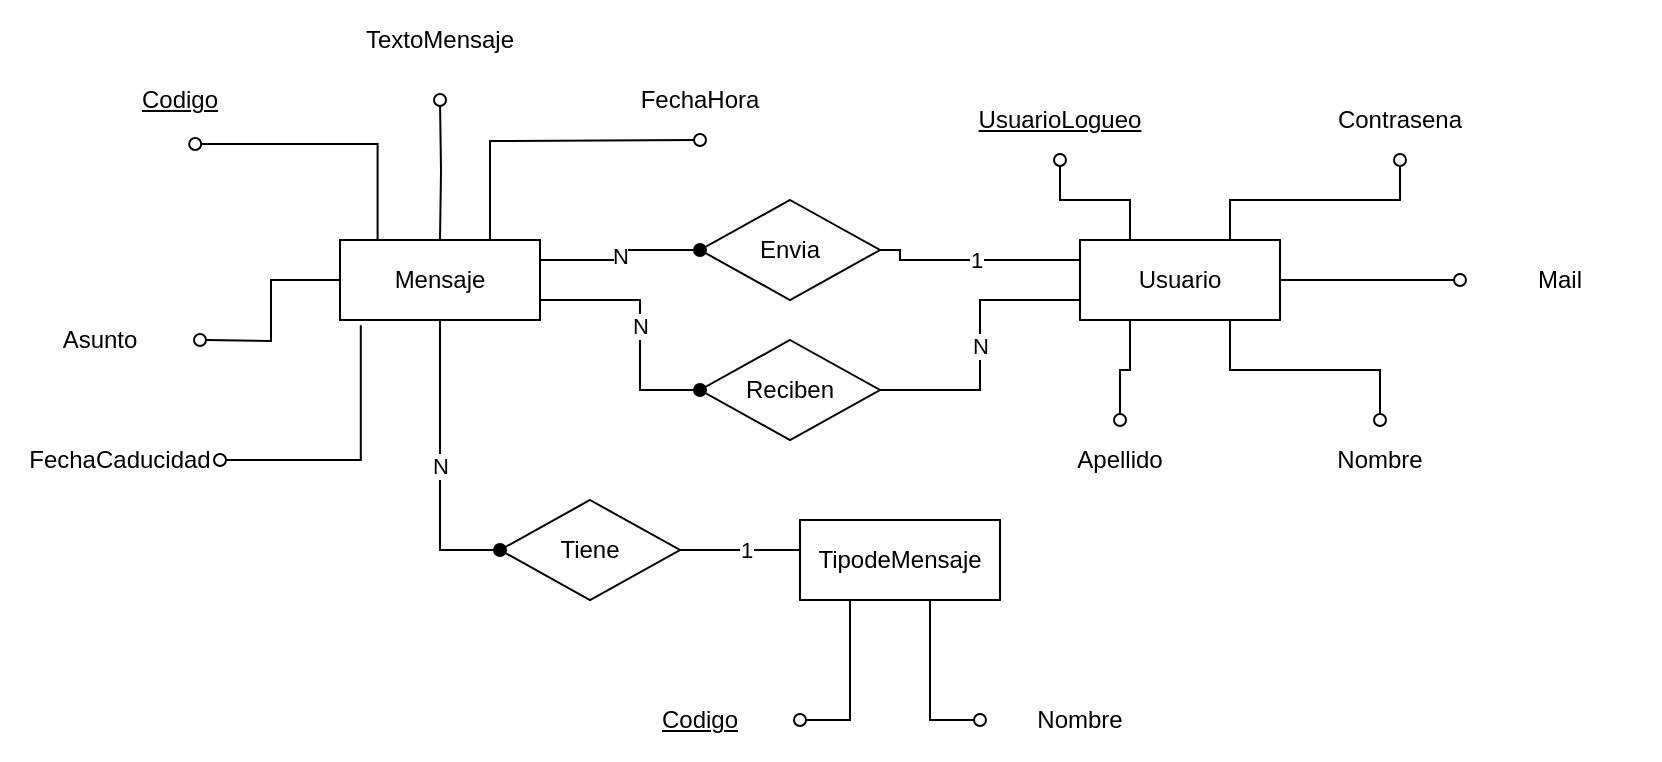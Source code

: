 <mxfile version="14.6.13" type="device" pages="3"><diagram id="nvUQefnVhXCPEako8t92" name="Página-1"><mxGraphModel dx="1024" dy="592" grid="1" gridSize="10" guides="1" tooltips="1" connect="1" arrows="1" fold="1" page="1" pageScale="1" pageWidth="827" pageHeight="1169" math="0" shadow="0"><root><mxCell id="0"/><mxCell id="1" parent="0"/><mxCell id="l-o54mw9uNWaxVMRK53D-40" value="FechaCaducidad" style="ellipse;whiteSpace=wrap;html=1;align=center;strokeColor=none;spacingLeft=0;" parent="1" vertex="1"><mxGeometry x="100" y="310" width="100" height="40" as="geometry"/></mxCell><mxCell id="l-o54mw9uNWaxVMRK53D-1" value="&lt;u&gt;Codigo&lt;/u&gt;" style="ellipse;whiteSpace=wrap;html=1;align=center;strokeColor=none;spacingLeft=0;" parent="1" vertex="1"><mxGeometry x="130" y="130" width="100" height="40" as="geometry"/></mxCell><mxCell id="l-o54mw9uNWaxVMRK53D-3" value="Usuario" style="whiteSpace=wrap;html=1;align=center;spacingLeft=0;" parent="1" vertex="1"><mxGeometry x="630" y="220" width="100" height="40" as="geometry"/></mxCell><mxCell id="l-o54mw9uNWaxVMRK53D-4" value="TipodeMensaje" style="whiteSpace=wrap;html=1;align=center;spacingLeft=0;" parent="1" vertex="1"><mxGeometry x="490" y="360" width="100" height="40" as="geometry"/></mxCell><mxCell id="l-o54mw9uNWaxVMRK53D-5" style="edgeStyle=orthogonalEdgeStyle;rounded=0;orthogonalLoop=1;jettySize=auto;html=1;exitX=0.576;exitY=1.05;exitDx=0;exitDy=0;entryX=0.188;entryY=0.1;entryDx=0;entryDy=0;startArrow=oval;startFill=0;endArrow=none;endFill=0;entryPerimeter=0;exitPerimeter=0;spacingLeft=0;" parent="1" source="l-o54mw9uNWaxVMRK53D-1" target="l-o54mw9uNWaxVMRK53D-7" edge="1"><mxGeometry relative="1" as="geometry"><mxPoint x="270" y="140" as="sourcePoint"/><mxPoint x="320" y="200" as="targetPoint"/></mxGeometry></mxCell><mxCell id="l-o54mw9uNWaxVMRK53D-6" value="FechaHora" style="ellipse;whiteSpace=wrap;html=1;align=center;strokeColor=none;spacingLeft=0;" parent="1" vertex="1"><mxGeometry x="390" y="130" width="100" height="40" as="geometry"/></mxCell><mxCell id="l-o54mw9uNWaxVMRK53D-7" value="Mensaje" style="whiteSpace=wrap;html=1;align=center;spacingLeft=0;" parent="1" vertex="1"><mxGeometry x="260" y="220" width="100" height="40" as="geometry"/></mxCell><mxCell id="l-o54mw9uNWaxVMRK53D-8" style="edgeStyle=orthogonalEdgeStyle;rounded=0;orthogonalLoop=1;jettySize=auto;html=1;exitX=0.5;exitY=1;exitDx=0;exitDy=0;startArrow=oval;startFill=0;endArrow=none;endFill=0;entryX=0.75;entryY=0;entryDx=0;entryDy=0;spacingLeft=0;" parent="1" target="l-o54mw9uNWaxVMRK53D-7" edge="1"><mxGeometry relative="1" as="geometry"><mxPoint x="440" y="170" as="sourcePoint"/><mxPoint x="338" y="214" as="targetPoint"/></mxGeometry></mxCell><mxCell id="l-o54mw9uNWaxVMRK53D-9" style="edgeStyle=orthogonalEdgeStyle;rounded=0;orthogonalLoop=1;jettySize=auto;html=1;exitX=0.5;exitY=1;exitDx=0;exitDy=0;entryX=0.5;entryY=0;entryDx=0;entryDy=0;startArrow=oval;startFill=0;endArrow=none;endFill=0;spacingLeft=0;" parent="1" target="l-o54mw9uNWaxVMRK53D-7" edge="1"><mxGeometry relative="1" as="geometry"><mxPoint x="310" y="150" as="sourcePoint"/><mxPoint x="351.2" y="362" as="targetPoint"/></mxGeometry></mxCell><mxCell id="l-o54mw9uNWaxVMRK53D-12" style="edgeStyle=orthogonalEdgeStyle;rounded=0;orthogonalLoop=1;jettySize=auto;html=1;exitX=1;exitY=0.5;exitDx=0;exitDy=0;entryX=0.104;entryY=1.065;entryDx=0;entryDy=0;startArrow=oval;startFill=0;endArrow=none;endFill=0;spacingLeft=0;entryPerimeter=0;" parent="1" source="l-o54mw9uNWaxVMRK53D-40" target="l-o54mw9uNWaxVMRK53D-7" edge="1"><mxGeometry relative="1" as="geometry"><mxPoint x="120" y="420" as="sourcePoint"/><mxPoint x="170" y="480" as="targetPoint"/></mxGeometry></mxCell><mxCell id="l-o54mw9uNWaxVMRK53D-13" value="&lt;u&gt;Codigo&lt;/u&gt;" style="ellipse;whiteSpace=wrap;html=1;align=center;strokeColor=none;spacingLeft=0;" parent="1" vertex="1"><mxGeometry x="390" y="440" width="100" height="40" as="geometry"/></mxCell><mxCell id="l-o54mw9uNWaxVMRK53D-14" value="Nombre" style="ellipse;whiteSpace=wrap;html=1;align=center;strokeColor=none;spacingLeft=0;" parent="1" vertex="1"><mxGeometry x="580" y="440" width="100" height="40" as="geometry"/></mxCell><mxCell id="l-o54mw9uNWaxVMRK53D-15" style="edgeStyle=orthogonalEdgeStyle;rounded=0;orthogonalLoop=1;jettySize=auto;html=1;exitX=1;exitY=0.5;exitDx=0;exitDy=0;entryX=0.25;entryY=1;entryDx=0;entryDy=0;startArrow=oval;startFill=0;endArrow=none;endFill=0;spacingLeft=0;" parent="1" source="l-o54mw9uNWaxVMRK53D-13" target="l-o54mw9uNWaxVMRK53D-4" edge="1"><mxGeometry relative="1" as="geometry"><mxPoint x="450" y="400" as="sourcePoint"/><mxPoint x="470" y="520" as="targetPoint"/></mxGeometry></mxCell><mxCell id="l-o54mw9uNWaxVMRK53D-16" style="rounded=0;orthogonalLoop=1;jettySize=auto;html=1;exitX=0;exitY=0.5;exitDx=0;exitDy=0;startArrow=oval;startFill=0;endArrow=none;endFill=0;spacingLeft=0;edgeStyle=orthogonalEdgeStyle;" parent="1" source="l-o54mw9uNWaxVMRK53D-14" edge="1"><mxGeometry relative="1" as="geometry"><mxPoint x="640" y="520" as="sourcePoint"/><mxPoint x="555" y="400" as="targetPoint"/><Array as="points"><mxPoint x="555" y="460"/></Array></mxGeometry></mxCell><mxCell id="l-o54mw9uNWaxVMRK53D-17" value="&lt;u&gt;UsuarioLogueo&lt;/u&gt;" style="ellipse;whiteSpace=wrap;html=1;align=center;strokeColor=none;spacingLeft=0;" parent="1" vertex="1"><mxGeometry x="570" y="140" width="100" height="40" as="geometry"/></mxCell><mxCell id="l-o54mw9uNWaxVMRK53D-18" value="Contrasena" style="ellipse;whiteSpace=wrap;html=1;align=center;strokeColor=none;spacingLeft=0;" parent="1" vertex="1"><mxGeometry x="740" y="140" width="100" height="40" as="geometry"/></mxCell><mxCell id="l-o54mw9uNWaxVMRK53D-19" value="Nombre" style="ellipse;whiteSpace=wrap;html=1;align=center;strokeColor=none;spacingLeft=0;" parent="1" vertex="1"><mxGeometry x="730" y="310" width="100" height="40" as="geometry"/></mxCell><mxCell id="l-o54mw9uNWaxVMRK53D-20" value="Apellido" style="ellipse;whiteSpace=wrap;html=1;align=center;strokeColor=none;spacingLeft=0;" parent="1" vertex="1"><mxGeometry x="600" y="310" width="100" height="40" as="geometry"/></mxCell><mxCell id="l-o54mw9uNWaxVMRK53D-21" value="Mail" style="ellipse;whiteSpace=wrap;html=1;align=center;strokeColor=none;spacingLeft=0;" parent="1" vertex="1"><mxGeometry x="820" y="220" width="100" height="40" as="geometry"/></mxCell><mxCell id="l-o54mw9uNWaxVMRK53D-22" style="edgeStyle=orthogonalEdgeStyle;rounded=0;orthogonalLoop=1;jettySize=auto;html=1;exitX=0.5;exitY=1;exitDx=0;exitDy=0;entryX=0.25;entryY=0;entryDx=0;entryDy=0;startArrow=oval;startFill=0;endArrow=none;endFill=0;spacingLeft=0;" parent="1" source="l-o54mw9uNWaxVMRK53D-17" target="l-o54mw9uNWaxVMRK53D-3" edge="1"><mxGeometry relative="1" as="geometry"><mxPoint x="560" y="210" as="sourcePoint"/><mxPoint x="560" y="280" as="targetPoint"/></mxGeometry></mxCell><mxCell id="l-o54mw9uNWaxVMRK53D-23" style="edgeStyle=orthogonalEdgeStyle;rounded=0;orthogonalLoop=1;jettySize=auto;html=1;exitX=0.5;exitY=1;exitDx=0;exitDy=0;entryX=0.75;entryY=0;entryDx=0;entryDy=0;startArrow=oval;startFill=0;endArrow=none;endFill=0;spacingLeft=0;" parent="1" source="l-o54mw9uNWaxVMRK53D-18" target="l-o54mw9uNWaxVMRK53D-3" edge="1"><mxGeometry relative="1" as="geometry"><mxPoint x="910" y="160" as="sourcePoint"/><mxPoint x="910" y="230" as="targetPoint"/></mxGeometry></mxCell><mxCell id="l-o54mw9uNWaxVMRK53D-24" style="edgeStyle=orthogonalEdgeStyle;rounded=0;orthogonalLoop=1;jettySize=auto;html=1;exitX=0;exitY=0.5;exitDx=0;exitDy=0;entryX=1;entryY=0.5;entryDx=0;entryDy=0;startArrow=oval;startFill=0;endArrow=none;endFill=0;spacingLeft=0;" parent="1" source="l-o54mw9uNWaxVMRK53D-21" target="l-o54mw9uNWaxVMRK53D-3" edge="1"><mxGeometry relative="1" as="geometry"><mxPoint x="930" y="240" as="sourcePoint"/><mxPoint x="930" y="310" as="targetPoint"/></mxGeometry></mxCell><mxCell id="l-o54mw9uNWaxVMRK53D-25" style="edgeStyle=orthogonalEdgeStyle;rounded=0;orthogonalLoop=1;jettySize=auto;html=1;exitX=0.5;exitY=0;exitDx=0;exitDy=0;entryX=0.25;entryY=1;entryDx=0;entryDy=0;startArrow=oval;startFill=0;endArrow=none;endFill=0;spacingLeft=0;" parent="1" source="l-o54mw9uNWaxVMRK53D-20" target="l-o54mw9uNWaxVMRK53D-3" edge="1"><mxGeometry relative="1" as="geometry"><mxPoint x="540" y="340" as="sourcePoint"/><mxPoint x="540" y="410" as="targetPoint"/></mxGeometry></mxCell><mxCell id="l-o54mw9uNWaxVMRK53D-26" style="edgeStyle=orthogonalEdgeStyle;rounded=0;orthogonalLoop=1;jettySize=auto;html=1;exitX=0.5;exitY=0;exitDx=0;exitDy=0;entryX=0.75;entryY=1;entryDx=0;entryDy=0;startArrow=oval;startFill=0;endArrow=none;endFill=0;spacingLeft=0;" parent="1" source="l-o54mw9uNWaxVMRK53D-19" target="l-o54mw9uNWaxVMRK53D-3" edge="1"><mxGeometry relative="1" as="geometry"><mxPoint x="890" y="300" as="sourcePoint"/><mxPoint x="890" y="370" as="targetPoint"/></mxGeometry></mxCell><mxCell id="l-o54mw9uNWaxVMRK53D-29" value="Tiene" style="shape=rhombus;perimeter=rhombusPerimeter;whiteSpace=wrap;html=1;align=center;spacingLeft=0;" parent="1" vertex="1"><mxGeometry x="340" y="350" width="90" height="50" as="geometry"/></mxCell><mxCell id="l-o54mw9uNWaxVMRK53D-30" value="N" style="edgeStyle=orthogonalEdgeStyle;rounded=0;orthogonalLoop=1;jettySize=auto;html=1;exitX=0;exitY=0.5;exitDx=0;exitDy=0;entryX=0.5;entryY=1;entryDx=0;entryDy=0;startArrow=oval;startFill=1;endArrow=none;endFill=0;spacingLeft=0;" parent="1" source="l-o54mw9uNWaxVMRK53D-29" target="l-o54mw9uNWaxVMRK53D-7" edge="1"><mxGeometry relative="1" as="geometry"><mxPoint x="290" y="512.75" as="sourcePoint"/><mxPoint x="260" y="472.75" as="targetPoint"/></mxGeometry></mxCell><mxCell id="l-o54mw9uNWaxVMRK53D-31" value="1" style="edgeStyle=orthogonalEdgeStyle;rounded=0;orthogonalLoop=1;jettySize=auto;html=1;entryX=0;entryY=0.5;entryDx=0;entryDy=0;startArrow=none;startFill=0;endArrow=none;endFill=0;exitX=1;exitY=0.5;exitDx=0;exitDy=0;spacingLeft=0;" parent="1" source="l-o54mw9uNWaxVMRK53D-29" target="l-o54mw9uNWaxVMRK53D-4" edge="1"><mxGeometry relative="1" as="geometry"><Array as="points"><mxPoint x="490" y="375"/></Array><mxPoint x="460" y="512.75" as="sourcePoint"/><mxPoint x="460" y="552.75" as="targetPoint"/></mxGeometry></mxCell><mxCell id="l-o54mw9uNWaxVMRK53D-32" value="Envia" style="shape=rhombus;perimeter=rhombusPerimeter;whiteSpace=wrap;html=1;align=center;spacingLeft=0;" parent="1" vertex="1"><mxGeometry x="440" y="200" width="90" height="50" as="geometry"/></mxCell><mxCell id="l-o54mw9uNWaxVMRK53D-33" value="N" style="edgeStyle=orthogonalEdgeStyle;rounded=0;orthogonalLoop=1;jettySize=auto;html=1;exitX=0;exitY=0.5;exitDx=0;exitDy=0;entryX=1;entryY=0.25;entryDx=0;entryDy=0;startArrow=oval;startFill=1;endArrow=none;endFill=0;spacingLeft=0;" parent="1" source="l-o54mw9uNWaxVMRK53D-32" target="l-o54mw9uNWaxVMRK53D-7" edge="1"><mxGeometry relative="1" as="geometry"><mxPoint x="460" y="310" as="sourcePoint"/><mxPoint x="380" y="310" as="targetPoint"/></mxGeometry></mxCell><mxCell id="l-o54mw9uNWaxVMRK53D-34" value="1" style="edgeStyle=orthogonalEdgeStyle;rounded=0;orthogonalLoop=1;jettySize=auto;html=1;exitX=1;exitY=0.5;exitDx=0;exitDy=0;entryX=0;entryY=0.25;entryDx=0;entryDy=0;startArrow=none;startFill=0;endArrow=none;endFill=0;spacingLeft=0;" parent="1" source="l-o54mw9uNWaxVMRK53D-32" target="l-o54mw9uNWaxVMRK53D-3" edge="1"><mxGeometry relative="1" as="geometry"><Array as="points"><mxPoint x="540" y="225"/><mxPoint x="540" y="230"/></Array><mxPoint x="500" y="290" as="sourcePoint"/><mxPoint x="455" y="350" as="targetPoint"/></mxGeometry></mxCell><mxCell id="l-o54mw9uNWaxVMRK53D-35" value="Reciben" style="shape=rhombus;perimeter=rhombusPerimeter;whiteSpace=wrap;html=1;align=center;spacingLeft=0;" parent="1" vertex="1"><mxGeometry x="440" y="270" width="90" height="50" as="geometry"/></mxCell><mxCell id="l-o54mw9uNWaxVMRK53D-36" value="N" style="edgeStyle=orthogonalEdgeStyle;rounded=0;orthogonalLoop=1;jettySize=auto;html=1;exitX=1;exitY=0.75;exitDx=0;exitDy=0;entryX=0;entryY=0.5;entryDx=0;entryDy=0;startArrow=none;startFill=0;endArrow=oval;endFill=1;spacingLeft=0;" parent="1" source="l-o54mw9uNWaxVMRK53D-7" target="l-o54mw9uNWaxVMRK53D-35" edge="1"><mxGeometry relative="1" as="geometry"><Array as="points"><mxPoint x="410" y="250"/><mxPoint x="410" y="295"/></Array><mxPoint x="400" y="330" as="sourcePoint"/><mxPoint x="500" y="335" as="targetPoint"/></mxGeometry></mxCell><mxCell id="l-o54mw9uNWaxVMRK53D-37" value="N" style="edgeStyle=orthogonalEdgeStyle;rounded=0;orthogonalLoop=1;jettySize=auto;html=1;exitX=1;exitY=0.5;exitDx=0;exitDy=0;entryX=0;entryY=0.75;entryDx=0;entryDy=0;startArrow=none;startFill=0;endArrow=none;endFill=0;spacingLeft=0;" parent="1" source="l-o54mw9uNWaxVMRK53D-35" target="l-o54mw9uNWaxVMRK53D-3" edge="1"><mxGeometry relative="1" as="geometry"><mxPoint x="570" y="280" as="sourcePoint"/><mxPoint x="490" y="285" as="targetPoint"/></mxGeometry></mxCell><mxCell id="l-o54mw9uNWaxVMRK53D-39" value="Asunto" style="ellipse;whiteSpace=wrap;html=1;align=center;strokeColor=none;spacingLeft=0;" parent="1" vertex="1"><mxGeometry x="90" y="250" width="100" height="40" as="geometry"/></mxCell><mxCell id="l-o54mw9uNWaxVMRK53D-10" style="edgeStyle=orthogonalEdgeStyle;rounded=0;orthogonalLoop=1;jettySize=auto;html=1;exitX=1;exitY=0.5;exitDx=0;exitDy=0;entryX=0;entryY=0.5;entryDx=0;entryDy=0;startArrow=oval;startFill=0;endArrow=none;endFill=0;spacingLeft=0;" parent="1" target="l-o54mw9uNWaxVMRK53D-7" edge="1"><mxGeometry relative="1" as="geometry"><mxPoint x="190" y="270" as="sourcePoint"/><mxPoint x="391.2" y="362" as="targetPoint"/></mxGeometry></mxCell><mxCell id="l-o54mw9uNWaxVMRK53D-41" value="TextoMensaje" style="ellipse;whiteSpace=wrap;html=1;align=center;strokeColor=none;" parent="1" vertex="1"><mxGeometry x="260" y="100" width="100" height="40" as="geometry"/></mxCell></root></mxGraphModel></diagram><diagram id="KwYlOxdxbBYwqov1vQaE" name="RNE"><mxGraphModel dx="1024" dy="592" grid="1" gridSize="10" guides="1" tooltips="1" connect="1" arrows="1" fold="1" page="1" pageScale="1" pageWidth="827" pageHeight="1169" math="0" shadow="0"><root><mxCell id="MpJRbCJBxGPSDRVevVRX-0"/><mxCell id="MpJRbCJBxGPSDRVevVRX-1" parent="MpJRbCJBxGPSDRVevVRX-0"/><mxCell id="MpJRbCJBxGPSDRVevVRX-2" value="&lt;font size=&quot;1&quot;&gt;&lt;b style=&quot;font-size: 14px&quot;&gt;RNE:&lt;/b&gt;&lt;/font&gt;" style="text;html=1;strokeColor=none;fillColor=none;align=center;verticalAlign=middle;whiteSpace=wrap;rounded=0;fontSize=13;" parent="MpJRbCJBxGPSDRVevVRX-1" vertex="1"><mxGeometry x="170" y="200" width="40" height="20" as="geometry"/></mxCell><mxCell id="MpJRbCJBxGPSDRVevVRX-3" value="&#10;01 - Fecha y hora de generado un mensaje debe ser automático en el momento de crearlo.&#10;02 - Código interno de mensaje debe ser autogenerado en el sistema. &#10;03 - Código de tipo de mensaje debe tener 3 letras.&#10;04 - Un mensaje debe ser accesible por lo menos un día.&#10;05 - Nombre de usuario para loguearse debe tener 8 caracteres.&#10;06 - La contraseña de usuario debe ser de 6 de largo (5 letras y un número)." style="text;strokeColor=none;fillColor=none;spacingLeft=4;spacingRight=4;overflow=hidden;rotatable=0;points=[[0,0.5],[1,0.5]];portConstraint=eastwest;fontSize=12;" parent="MpJRbCJBxGPSDRVevVRX-1" vertex="1"><mxGeometry x="170" y="200" width="500" height="130" as="geometry"/></mxCell></root></mxGraphModel></diagram><diagram id="YSMlhNMw1quN71gaXmkr" name="Pasaje a Tablas"><mxGraphModel dx="1024" dy="592" grid="1" gridSize="10" guides="1" tooltips="1" connect="1" arrows="1" fold="1" page="1" pageScale="1" pageWidth="827" pageHeight="1169" math="0" shadow="0"><root><mxCell id="-H5u1jkGbwto9x7r8Z-U-0"/><mxCell id="-H5u1jkGbwto9x7r8Z-U-1" parent="-H5u1jkGbwto9x7r8Z-U-0"/><mxCell id="-H5u1jkGbwto9x7r8Z-U-2" value="&lt;div style=&quot;text-align: left&quot;&gt;&lt;span&gt;Usuario (&lt;u&gt;UsuarioLogueo&lt;/u&gt;, Contrasena, Nombre, Apellido, Mail)&lt;/span&gt;&lt;br&gt;&lt;/div&gt;&lt;div style=&quot;text-align: left&quot;&gt;&lt;span&gt;&lt;br&gt;&lt;/span&gt;&lt;/div&gt;&lt;div style=&quot;text-align: left&quot;&gt;TipodeMensaje (&lt;u&gt;Codigo&lt;/u&gt;, Nombre)&lt;span&gt;&lt;br&gt;&lt;/span&gt;&lt;/div&gt;&lt;div style=&quot;text-align: left&quot;&gt;&lt;span&gt;&lt;br&gt;&lt;/span&gt;&lt;/div&gt;&lt;div style=&quot;text-align: left&quot;&gt;&lt;div&gt;Mensaje (&lt;u&gt;Codigo&lt;/u&gt;, TextoMensaje, Asunto, FechaHora, UsuarioLogueo,&amp;nbsp;&lt;span&gt;FechaCaducidad,&amp;nbsp;&lt;/span&gt;&lt;span&gt;TipoMensaje&lt;/span&gt;&lt;span&gt;)&lt;/span&gt;&lt;/div&gt;&lt;div&gt;&amp;nbsp; &amp;nbsp; &amp;nbsp; &amp;nbsp; &amp;nbsp; &amp;nbsp; &amp;nbsp; &amp;nbsp; &amp;nbsp; &amp;nbsp; &amp;nbsp; &amp;nbsp; &amp;nbsp; &amp;nbsp; &amp;nbsp; &amp;nbsp;&amp;nbsp;&lt;b&gt;FK UsuarioLogueo -&amp;gt; Usuario&lt;/b&gt;&lt;/div&gt;&lt;div&gt;&lt;b&gt;&amp;nbsp; &amp;nbsp; &amp;nbsp; &amp;nbsp; &amp;nbsp; &amp;nbsp; &amp;nbsp; &amp;nbsp; &amp;nbsp; &amp;nbsp; &amp;nbsp; &amp;nbsp; &amp;nbsp; &amp;nbsp; &amp;nbsp; &amp;nbsp;&amp;nbsp;&lt;/b&gt;&lt;b&gt;FK TipoMensaje -&amp;gt; TipodeMensaje&lt;/b&gt;&lt;b&gt;&amp;nbsp;&lt;/b&gt;&lt;b&gt;&amp;nbsp; &amp;nbsp; &amp;nbsp; &amp;nbsp; &amp;nbsp; &amp;nbsp; &amp;nbsp; &amp;nbsp; &amp;nbsp; &amp;nbsp; &amp;nbsp; &amp;nbsp;&lt;/b&gt;&lt;/div&gt;&lt;/div&gt;&lt;div style=&quot;text-align: left&quot;&gt;&lt;b&gt;&amp;nbsp; &amp;nbsp; &amp;nbsp; &amp;nbsp; &amp;nbsp; &amp;nbsp; &amp;nbsp; &amp;nbsp; &amp;nbsp; &amp;nbsp; &amp;nbsp; &amp;nbsp; &amp;nbsp; &amp;nbsp; &amp;nbsp; &amp;nbsp;&amp;nbsp;&lt;/b&gt;&lt;/div&gt;&lt;div style=&quot;text-align: left&quot;&gt;Reciben (&lt;u&gt;UsuarioLogueo&lt;/u&gt;, &lt;u&gt;Codigo&lt;/u&gt;)&lt;/div&gt;&lt;div style=&quot;text-align: left&quot;&gt;&amp;nbsp; &amp;nbsp; &amp;nbsp; &amp;nbsp; &amp;nbsp; &amp;nbsp; &amp;nbsp; &amp;nbsp; &amp;nbsp; &amp;nbsp; &amp;nbsp; &amp;nbsp; &amp;nbsp; &amp;nbsp; &amp;nbsp; &amp;nbsp; &lt;b&gt;FK&lt;/b&gt;&amp;nbsp;&lt;b&gt;UsuarioLogueo -&amp;gt; Usuario&lt;/b&gt;&lt;/div&gt;&lt;div style=&quot;text-align: left&quot;&gt;&lt;b&gt;&amp;nbsp; &amp;nbsp; &amp;nbsp; &amp;nbsp; &amp;nbsp; &amp;nbsp; &amp;nbsp; &amp;nbsp; &amp;nbsp; &amp;nbsp; &amp;nbsp; &amp;nbsp; &amp;nbsp; &amp;nbsp; &amp;nbsp; &amp;nbsp; FK Codigo -&amp;gt; Mensaje&lt;/b&gt;&lt;/div&gt;&lt;b style=&quot;text-align: left&quot;&gt;&lt;br&gt;&lt;/b&gt;" style="text;html=1;align=center;verticalAlign=middle;resizable=0;points=[];autosize=1;spacing=2;spacingTop=0;spacingBottom=6;" parent="-H5u1jkGbwto9x7r8Z-U-1" vertex="1"><mxGeometry x="139" y="215" width="560" height="180" as="geometry"/></mxCell><mxCell id="-H5u1jkGbwto9x7r8Z-U-3" value="&lt;font style=&quot;font-size: 16px&quot;&gt;&lt;b&gt;Pasaje a Tablas:&lt;/b&gt;&lt;/font&gt;" style="text;html=1;strokeColor=none;fillColor=none;align=center;verticalAlign=middle;whiteSpace=wrap;rounded=0;" parent="-H5u1jkGbwto9x7r8Z-U-1" vertex="1"><mxGeometry x="120" y="180" width="170" height="20" as="geometry"/></mxCell></root></mxGraphModel></diagram></mxfile>